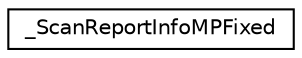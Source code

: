 digraph "Graphical Class Hierarchy"
{
  edge [fontname="Helvetica",fontsize="10",labelfontname="Helvetica",labelfontsize="10"];
  node [fontname="Helvetica",fontsize="10",shape=record];
  rankdir="LR";
  Node1 [label="_ScanReportInfoMPFixed",height=0.2,width=0.4,color="black", fillcolor="white", style="filled",URL="$struct___scan_report_info_m_p_fixed.html"];
}
